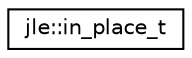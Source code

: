 digraph "Graphical Class Hierarchy"
{
  edge [fontname="Helvetica",fontsize="10",labelfontname="Helvetica",labelfontsize="10"];
  node [fontname="Helvetica",fontsize="10",shape=record];
  rankdir="LR";
  Node1 [label="jle::in_place_t",height=0.2,width=0.4,color="black", fillcolor="white", style="filled",URL="$structjle_1_1in__place__t.html",tooltip="Tag type for in-place construction. "];
}
